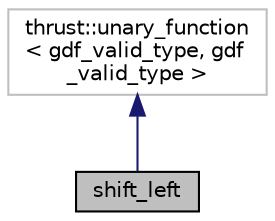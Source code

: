 digraph "shift_left"
{
  edge [fontname="Helvetica",fontsize="10",labelfontname="Helvetica",labelfontsize="10"];
  node [fontname="Helvetica",fontsize="10",shape=record];
  Node2 [label="shift_left",height=0.2,width=0.4,color="black", fillcolor="grey75", style="filled", fontcolor="black"];
  Node3 -> Node2 [dir="back",color="midnightblue",fontsize="10",style="solid",fontname="Helvetica"];
  Node3 [label="thrust::unary_function\l\< gdf_valid_type, gdf\l_valid_type \>",height=0.2,width=0.4,color="grey75", fillcolor="white", style="filled"];
}
